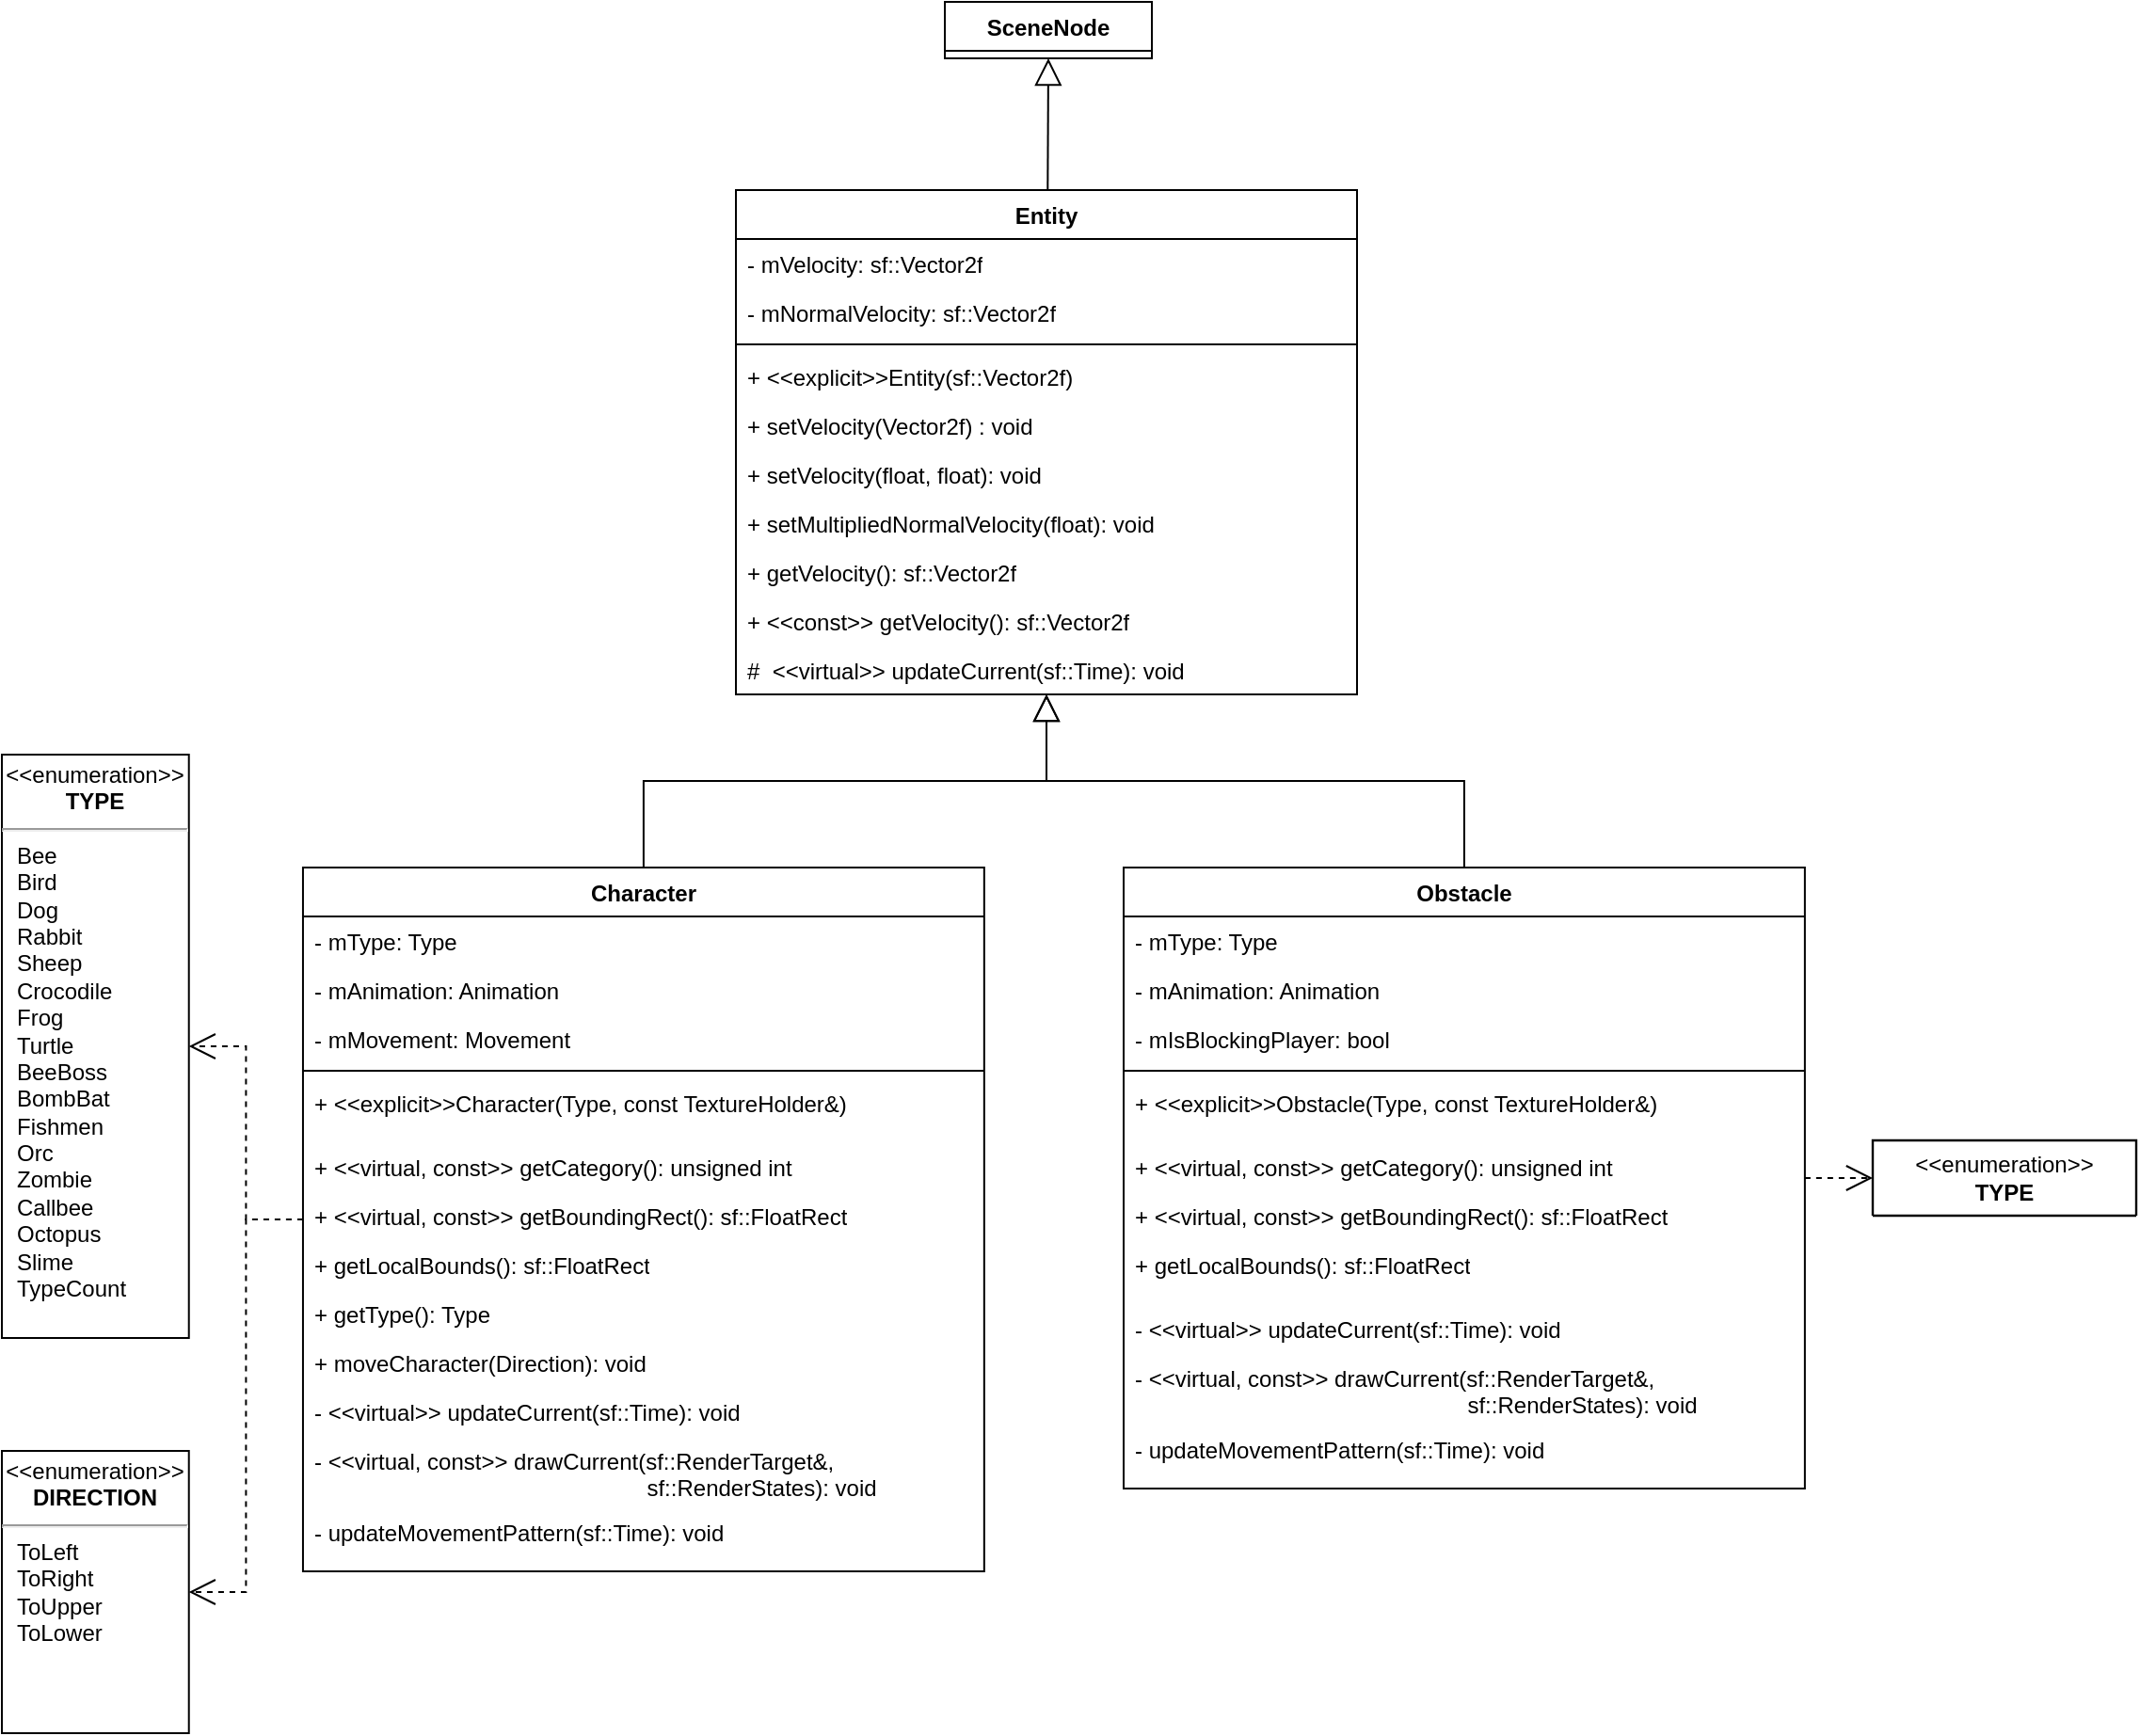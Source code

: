 <mxfile>
    <diagram id="fpd9Fu31cau4rlFF5W6Y" name="Page-1">
        <mxGraphModel dx="1935" dy="2734" grid="1" gridSize="10" guides="1" tooltips="1" connect="1" arrows="1" fold="1" page="1" pageScale="1" pageWidth="850" pageHeight="1100" math="0" shadow="0">
            <root>
                <mxCell id="0"/>
                <mxCell id="1" parent="0"/>
                <mxCell id="64" value="SceneNode" style="swimlane;fontStyle=1;align=center;verticalAlign=top;childLayout=stackLayout;horizontal=1;startSize=26;horizontalStack=0;resizeParent=1;resizeParentMax=0;resizeLast=0;collapsible=1;marginBottom=0;whiteSpace=wrap;html=1;" parent="1" vertex="1" collapsed="1">
                    <mxGeometry x="-59" y="-2050" width="110" height="30" as="geometry">
                        <mxRectangle x="170" y="720" width="330" height="34" as="alternateBounds"/>
                    </mxGeometry>
                </mxCell>
                <mxCell id="67" value="" style="line;strokeWidth=1;fillColor=none;align=left;verticalAlign=middle;spacingTop=-1;spacingLeft=3;spacingRight=3;rotatable=0;labelPosition=right;points=[];portConstraint=eastwest;strokeColor=inherit;" parent="64" vertex="1">
                    <mxGeometry y="26" width="330" height="8" as="geometry"/>
                </mxCell>
                <mxCell id="120" style="edgeStyle=none;html=1;entryX=0.5;entryY=1;entryDx=0;entryDy=0;endArrow=block;endFill=0;targetPerimeterSpacing=-1;endSize=12;" parent="1" source="132" target="64" edge="1">
                    <mxGeometry relative="1" as="geometry">
                        <mxPoint x="-4.0" y="-1960" as="sourcePoint"/>
                    </mxGeometry>
                </mxCell>
                <mxCell id="132" value="Entity" style="swimlane;fontStyle=1;align=center;verticalAlign=top;childLayout=stackLayout;horizontal=1;startSize=26;horizontalStack=0;resizeParent=1;resizeParentMax=0;resizeLast=0;collapsible=1;marginBottom=0;whiteSpace=wrap;html=1;" parent="1" vertex="1">
                    <mxGeometry x="-170.0" y="-1950" width="330" height="268" as="geometry"/>
                </mxCell>
                <mxCell id="133" value="- mVelocity: sf::Vector2f" style="text;strokeColor=none;fillColor=none;align=left;verticalAlign=top;spacingLeft=4;spacingRight=4;overflow=hidden;rotatable=0;points=[[0,0.5],[1,0.5]];portConstraint=eastwest;whiteSpace=wrap;html=1;" parent="132" vertex="1">
                    <mxGeometry y="26" width="330" height="26" as="geometry"/>
                </mxCell>
                <mxCell id="134" value="- mNormalVelocity: sf::Vector2f" style="text;strokeColor=none;fillColor=none;align=left;verticalAlign=top;spacingLeft=4;spacingRight=4;overflow=hidden;rotatable=0;points=[[0,0.5],[1,0.5]];portConstraint=eastwest;whiteSpace=wrap;html=1;" parent="132" vertex="1">
                    <mxGeometry y="52" width="330" height="26" as="geometry"/>
                </mxCell>
                <mxCell id="135" value="" style="line;strokeWidth=1;fillColor=none;align=left;verticalAlign=middle;spacingTop=-1;spacingLeft=3;spacingRight=3;rotatable=0;labelPosition=right;points=[];portConstraint=eastwest;strokeColor=inherit;" parent="132" vertex="1">
                    <mxGeometry y="78" width="330" height="8" as="geometry"/>
                </mxCell>
                <mxCell id="136" value="+ &amp;lt;&amp;lt;explicit&amp;gt;&amp;gt;Entity(sf::Vector2f)" style="text;strokeColor=none;fillColor=none;align=left;verticalAlign=top;spacingLeft=4;spacingRight=4;overflow=hidden;rotatable=0;points=[[0,0.5],[1,0.5]];portConstraint=eastwest;whiteSpace=wrap;html=1;" parent="132" vertex="1">
                    <mxGeometry y="86" width="330" height="26" as="geometry"/>
                </mxCell>
                <mxCell id="137" value="+ setVelocity(Vector2f) : void" style="text;strokeColor=none;fillColor=none;align=left;verticalAlign=top;spacingLeft=4;spacingRight=4;overflow=hidden;rotatable=0;points=[[0,0.5],[1,0.5]];portConstraint=eastwest;whiteSpace=wrap;html=1;" parent="132" vertex="1">
                    <mxGeometry y="112" width="330" height="26" as="geometry"/>
                </mxCell>
                <mxCell id="138" value="+ setVelocity(float, float): void" style="text;strokeColor=none;fillColor=none;align=left;verticalAlign=top;spacingLeft=4;spacingRight=4;overflow=hidden;rotatable=0;points=[[0,0.5],[1,0.5]];portConstraint=eastwest;whiteSpace=wrap;html=1;" parent="132" vertex="1">
                    <mxGeometry y="138" width="330" height="26" as="geometry"/>
                </mxCell>
                <mxCell id="139" value="+&amp;nbsp;setMultipliedNormalVelocity(float): void" style="text;strokeColor=none;fillColor=none;align=left;verticalAlign=top;spacingLeft=4;spacingRight=4;overflow=hidden;rotatable=0;points=[[0,0.5],[1,0.5]];portConstraint=eastwest;whiteSpace=wrap;html=1;" parent="132" vertex="1">
                    <mxGeometry y="164" width="330" height="26" as="geometry"/>
                </mxCell>
                <mxCell id="140" value="+ getVelocity(): sf::Vector2f" style="text;strokeColor=none;fillColor=none;align=left;verticalAlign=top;spacingLeft=4;spacingRight=4;overflow=hidden;rotatable=0;points=[[0,0.5],[1,0.5]];portConstraint=eastwest;whiteSpace=wrap;html=1;" parent="132" vertex="1">
                    <mxGeometry y="190" width="330" height="26" as="geometry"/>
                </mxCell>
                <mxCell id="141" value="+ &amp;lt;&amp;lt;const&amp;gt;&amp;gt; getVelocity(): sf::Vector2f" style="text;strokeColor=none;fillColor=none;align=left;verticalAlign=top;spacingLeft=4;spacingRight=4;overflow=hidden;rotatable=0;points=[[0,0.5],[1,0.5]];portConstraint=eastwest;whiteSpace=wrap;html=1;" parent="132" vertex="1">
                    <mxGeometry y="216" width="330" height="26" as="geometry"/>
                </mxCell>
                <mxCell id="142" value="#&amp;nbsp; &amp;lt;&amp;lt;virtual&amp;gt;&amp;gt; updateCurrent(sf::Time): void" style="text;strokeColor=none;fillColor=none;align=left;verticalAlign=top;spacingLeft=4;spacingRight=4;overflow=hidden;rotatable=0;points=[[0,0.5],[1,0.5]];portConstraint=eastwest;whiteSpace=wrap;html=1;" parent="132" vertex="1">
                    <mxGeometry y="242" width="330" height="26" as="geometry"/>
                </mxCell>
                <mxCell id="176" style="edgeStyle=orthogonalEdgeStyle;html=1;rounded=0;endArrow=block;endFill=0;endSize=12;" parent="1" source="143" target="132" edge="1">
                    <mxGeometry relative="1" as="geometry"/>
                </mxCell>
                <mxCell id="181" style="edgeStyle=orthogonalEdgeStyle;html=1;dashed=1;endArrow=open;endFill=0;endSize=12;rounded=0;" edge="1" parent="1" source="143" target="180">
                    <mxGeometry relative="1" as="geometry"/>
                </mxCell>
                <mxCell id="143" value="Character" style="swimlane;fontStyle=1;align=center;verticalAlign=top;childLayout=stackLayout;horizontal=1;startSize=26;horizontalStack=0;resizeParent=1;resizeParentMax=0;resizeLast=0;collapsible=1;marginBottom=0;whiteSpace=wrap;html=1;" parent="1" vertex="1">
                    <mxGeometry x="-400.025" y="-1590" width="361.94" height="374" as="geometry"/>
                </mxCell>
                <mxCell id="144" value="- mType: Type" style="text;strokeColor=none;fillColor=none;align=left;verticalAlign=top;spacingLeft=4;spacingRight=4;overflow=hidden;rotatable=0;points=[[0,0.5],[1,0.5]];portConstraint=eastwest;whiteSpace=wrap;html=1;" parent="143" vertex="1">
                    <mxGeometry y="26" width="361.94" height="26" as="geometry"/>
                </mxCell>
                <mxCell id="145" value="- mAnimation: Animation" style="text;strokeColor=none;fillColor=none;align=left;verticalAlign=top;spacingLeft=4;spacingRight=4;overflow=hidden;rotatable=0;points=[[0,0.5],[1,0.5]];portConstraint=eastwest;whiteSpace=wrap;html=1;" parent="143" vertex="1">
                    <mxGeometry y="52" width="361.94" height="26" as="geometry"/>
                </mxCell>
                <mxCell id="179" value="- mMovement: Movement" style="text;strokeColor=none;fillColor=none;align=left;verticalAlign=top;spacingLeft=4;spacingRight=4;overflow=hidden;rotatable=0;points=[[0,0.5],[1,0.5]];portConstraint=eastwest;whiteSpace=wrap;html=1;" vertex="1" parent="143">
                    <mxGeometry y="78" width="361.94" height="26" as="geometry"/>
                </mxCell>
                <mxCell id="146" value="" style="line;strokeWidth=1;fillColor=none;align=left;verticalAlign=middle;spacingTop=-1;spacingLeft=3;spacingRight=3;rotatable=0;labelPosition=right;points=[];portConstraint=eastwest;strokeColor=inherit;" parent="143" vertex="1">
                    <mxGeometry y="104" width="361.94" height="8" as="geometry"/>
                </mxCell>
                <mxCell id="147" value="+ &amp;lt;&amp;lt;explicit&amp;gt;&amp;gt;Character(Type, const TextureHolder&amp;amp;)" style="text;strokeColor=none;fillColor=none;align=left;verticalAlign=top;spacingLeft=4;spacingRight=4;overflow=hidden;rotatable=0;points=[[0,0.5],[1,0.5]];portConstraint=eastwest;whiteSpace=wrap;html=1;" parent="143" vertex="1">
                    <mxGeometry y="112" width="361.94" height="34" as="geometry"/>
                </mxCell>
                <mxCell id="148" value="+ &amp;lt;&amp;lt;virtual, const&amp;gt;&amp;gt; getCategory(): unsigned int" style="text;strokeColor=none;fillColor=none;align=left;verticalAlign=top;spacingLeft=4;spacingRight=4;overflow=hidden;rotatable=0;points=[[0,0.5],[1,0.5]];portConstraint=eastwest;whiteSpace=wrap;html=1;" parent="143" vertex="1">
                    <mxGeometry y="146" width="361.94" height="26" as="geometry"/>
                </mxCell>
                <mxCell id="149" value="+ &amp;lt;&amp;lt;virtual, const&amp;gt;&amp;gt; getBoundingRect(): sf::FloatRect" style="text;strokeColor=none;fillColor=none;align=left;verticalAlign=top;spacingLeft=4;spacingRight=4;overflow=hidden;rotatable=0;points=[[0,0.5],[1,0.5]];portConstraint=eastwest;whiteSpace=wrap;html=1;" parent="143" vertex="1">
                    <mxGeometry y="172" width="361.94" height="26" as="geometry"/>
                </mxCell>
                <mxCell id="150" value="+ getLocalBounds(): sf::FloatRect" style="text;strokeColor=none;fillColor=none;align=left;verticalAlign=top;spacingLeft=4;spacingRight=4;overflow=hidden;rotatable=0;points=[[0,0.5],[1,0.5]];portConstraint=eastwest;whiteSpace=wrap;html=1;" parent="143" vertex="1">
                    <mxGeometry y="198" width="361.94" height="26" as="geometry"/>
                </mxCell>
                <mxCell id="151" value="+ getType(): Type" style="text;strokeColor=none;fillColor=none;align=left;verticalAlign=top;spacingLeft=4;spacingRight=4;overflow=hidden;rotatable=0;points=[[0,0.5],[1,0.5]];portConstraint=eastwest;whiteSpace=wrap;html=1;" parent="143" vertex="1">
                    <mxGeometry y="224" width="361.94" height="26" as="geometry"/>
                </mxCell>
                <mxCell id="178" value="+ moveCharacter(Direction): void" style="text;strokeColor=none;fillColor=none;align=left;verticalAlign=top;spacingLeft=4;spacingRight=4;overflow=hidden;rotatable=0;points=[[0,0.5],[1,0.5]];portConstraint=eastwest;whiteSpace=wrap;html=1;" vertex="1" parent="143">
                    <mxGeometry y="250" width="361.94" height="26" as="geometry"/>
                </mxCell>
                <mxCell id="152" value="- &amp;lt;&amp;lt;virtual&amp;gt;&amp;gt; updateCurrent(sf::Time): void" style="text;strokeColor=none;fillColor=none;align=left;verticalAlign=top;spacingLeft=4;spacingRight=4;overflow=hidden;rotatable=0;points=[[0,0.5],[1,0.5]];portConstraint=eastwest;whiteSpace=wrap;html=1;" parent="143" vertex="1">
                    <mxGeometry y="276" width="361.94" height="26" as="geometry"/>
                </mxCell>
                <mxCell id="153" value="- &amp;lt;&amp;lt;virtual, const&amp;gt;&amp;gt; drawCurrent(sf::RenderTarget&amp;amp;, &lt;br&gt;&lt;span style=&quot;white-space: pre;&quot;&gt;&#9;&lt;/span&gt;&lt;span style=&quot;white-space: pre;&quot;&gt;&#9;&lt;/span&gt;&lt;span style=&quot;white-space: pre;&quot;&gt;&#9;&lt;/span&gt;&lt;span style=&quot;white-space: pre;&quot;&gt;&#9;&lt;span style=&quot;white-space: pre;&quot;&gt;&#9;&lt;span style=&quot;white-space: pre;&quot;&gt;&#9;&lt;/span&gt; &lt;/span&gt; &lt;/span&gt;&amp;nbsp; &amp;nbsp;sf::RenderStates): void" style="text;strokeColor=none;fillColor=none;align=left;verticalAlign=top;spacingLeft=4;spacingRight=4;overflow=hidden;rotatable=0;points=[[0,0.5],[1,0.5]];portConstraint=eastwest;whiteSpace=wrap;html=1;" parent="143" vertex="1">
                    <mxGeometry y="302" width="361.94" height="38" as="geometry"/>
                </mxCell>
                <mxCell id="154" value="- updateMovementPattern(sf::Time): void" style="text;strokeColor=none;fillColor=none;align=left;verticalAlign=top;spacingLeft=4;spacingRight=4;overflow=hidden;rotatable=0;points=[[0,0.5],[1,0.5]];portConstraint=eastwest;whiteSpace=wrap;html=1;" parent="143" vertex="1">
                    <mxGeometry y="340" width="361.94" height="34" as="geometry"/>
                </mxCell>
                <mxCell id="155" value="&lt;p style=&quot;margin:0px;margin-top:4px;text-align:center;&quot;&gt;&amp;lt;&amp;lt;enumeration&amp;gt;&amp;gt;&lt;br&gt;&lt;b&gt;TYPE&lt;/b&gt;&lt;/p&gt;&lt;hr&gt;&lt;p style=&quot;margin:0px;margin-left:8px;text-align:left;&quot;&gt;Bee&lt;/p&gt;&lt;p style=&quot;margin:0px;margin-left:8px;text-align:left;&quot;&gt;Bird&lt;/p&gt;&lt;p style=&quot;margin:0px;margin-left:8px;text-align:left;&quot;&gt;Dog&lt;/p&gt;&lt;p style=&quot;margin:0px;margin-left:8px;text-align:left;&quot;&gt;Rabbit&lt;/p&gt;&lt;p style=&quot;margin:0px;margin-left:8px;text-align:left;&quot;&gt;Sheep&lt;/p&gt;&lt;p style=&quot;margin:0px;margin-left:8px;text-align:left;&quot;&gt;Crocodile&lt;/p&gt;&lt;p style=&quot;margin:0px;margin-left:8px;text-align:left;&quot;&gt;Frog&lt;/p&gt;&lt;p style=&quot;margin:0px;margin-left:8px;text-align:left;&quot;&gt;Turtle&lt;/p&gt;&lt;p style=&quot;border-color: var(--border-color); margin: 0px 0px 0px 8px; text-align: left;&quot;&gt;BeeBoss&lt;/p&gt;&lt;p style=&quot;border-color: var(--border-color); margin: 0px 0px 0px 8px; text-align: left;&quot;&gt;BombBat&lt;/p&gt;&lt;p style=&quot;border-color: var(--border-color); margin: 0px 0px 0px 8px; text-align: left;&quot;&gt;Fishmen&lt;/p&gt;&lt;p style=&quot;border-color: var(--border-color); margin: 0px 0px 0px 8px; text-align: left;&quot;&gt;Orc&lt;/p&gt;&lt;p style=&quot;border-color: var(--border-color); margin: 0px 0px 0px 8px; text-align: left;&quot;&gt;Zombie&lt;/p&gt;&lt;p style=&quot;border-color: var(--border-color); margin: 0px 0px 0px 8px; text-align: left;&quot;&gt;Callbee&lt;br style=&quot;border-color: var(--border-color);&quot;&gt;&lt;/p&gt;&lt;p style=&quot;border-color: var(--border-color); margin: 0px 0px 0px 8px; text-align: left;&quot;&gt;Octopus&lt;/p&gt;&lt;p style=&quot;border-color: var(--border-color); margin: 0px 0px 0px 8px; text-align: left;&quot;&gt;Slime&lt;/p&gt;&lt;p style=&quot;border-color: var(--border-color); margin: 0px 0px 0px 8px; text-align: left;&quot;&gt;TypeCount&lt;/p&gt;" style="shape=rect;html=1;overflow=fill;whiteSpace=wrap;" parent="1" vertex="1">
                    <mxGeometry x="-560" y="-1650" width="99.36" height="310" as="geometry"/>
                </mxCell>
                <mxCell id="156" value="" style="endArrow=open;endSize=12;dashed=1;html=1;rounded=0;edgeStyle=orthogonalEdgeStyle;" parent="1" source="143" target="155" edge="1">
                    <mxGeometry width="160" relative="1" as="geometry">
                        <mxPoint x="-611.94" y="-1446" as="sourcePoint"/>
                        <mxPoint x="-451.94" y="-1446" as="targetPoint"/>
                    </mxGeometry>
                </mxCell>
                <mxCell id="177" style="edgeStyle=orthogonalEdgeStyle;html=1;rounded=0;endArrow=block;endFill=0;endSize=12;" parent="1" source="159" target="132" edge="1">
                    <mxGeometry relative="1" as="geometry"/>
                </mxCell>
                <mxCell id="159" value="Obstacle" style="swimlane;fontStyle=1;align=center;verticalAlign=top;childLayout=stackLayout;horizontal=1;startSize=26;horizontalStack=0;resizeParent=1;resizeParentMax=0;resizeLast=0;collapsible=1;marginBottom=0;whiteSpace=wrap;html=1;" parent="1" vertex="1">
                    <mxGeometry x="36.0" y="-1590" width="361.94" height="330" as="geometry"/>
                </mxCell>
                <mxCell id="160" value="- mType: Type" style="text;strokeColor=none;fillColor=none;align=left;verticalAlign=top;spacingLeft=4;spacingRight=4;overflow=hidden;rotatable=0;points=[[0,0.5],[1,0.5]];portConstraint=eastwest;whiteSpace=wrap;html=1;" parent="159" vertex="1">
                    <mxGeometry y="26" width="361.94" height="26" as="geometry"/>
                </mxCell>
                <mxCell id="161" value="- mAnimation: Animation" style="text;strokeColor=none;fillColor=none;align=left;verticalAlign=top;spacingLeft=4;spacingRight=4;overflow=hidden;rotatable=0;points=[[0,0.5],[1,0.5]];portConstraint=eastwest;whiteSpace=wrap;html=1;" parent="159" vertex="1">
                    <mxGeometry y="52" width="361.94" height="26" as="geometry"/>
                </mxCell>
                <mxCell id="162" value="- mIsBlockingPlayer: bool" style="text;strokeColor=none;fillColor=none;align=left;verticalAlign=top;spacingLeft=4;spacingRight=4;overflow=hidden;rotatable=0;points=[[0,0.5],[1,0.5]];portConstraint=eastwest;whiteSpace=wrap;html=1;" parent="159" vertex="1">
                    <mxGeometry y="78" width="361.94" height="26" as="geometry"/>
                </mxCell>
                <mxCell id="163" value="" style="line;strokeWidth=1;fillColor=none;align=left;verticalAlign=middle;spacingTop=-1;spacingLeft=3;spacingRight=3;rotatable=0;labelPosition=right;points=[];portConstraint=eastwest;strokeColor=inherit;" parent="159" vertex="1">
                    <mxGeometry y="104" width="361.94" height="8" as="geometry"/>
                </mxCell>
                <mxCell id="164" value="+ &amp;lt;&amp;lt;explicit&amp;gt;&amp;gt;Obstacle(Type, const TextureHolder&amp;amp;)" style="text;strokeColor=none;fillColor=none;align=left;verticalAlign=top;spacingLeft=4;spacingRight=4;overflow=hidden;rotatable=0;points=[[0,0.5],[1,0.5]];portConstraint=eastwest;whiteSpace=wrap;html=1;" parent="159" vertex="1">
                    <mxGeometry y="112" width="361.94" height="34" as="geometry"/>
                </mxCell>
                <mxCell id="165" value="+ &amp;lt;&amp;lt;virtual, const&amp;gt;&amp;gt; getCategory(): unsigned int" style="text;strokeColor=none;fillColor=none;align=left;verticalAlign=top;spacingLeft=4;spacingRight=4;overflow=hidden;rotatable=0;points=[[0,0.5],[1,0.5]];portConstraint=eastwest;whiteSpace=wrap;html=1;" parent="159" vertex="1">
                    <mxGeometry y="146" width="361.94" height="26" as="geometry"/>
                </mxCell>
                <mxCell id="166" value="+ &amp;lt;&amp;lt;virtual, const&amp;gt;&amp;gt; getBoundingRect(): sf::FloatRect" style="text;strokeColor=none;fillColor=none;align=left;verticalAlign=top;spacingLeft=4;spacingRight=4;overflow=hidden;rotatable=0;points=[[0,0.5],[1,0.5]];portConstraint=eastwest;whiteSpace=wrap;html=1;" parent="159" vertex="1">
                    <mxGeometry y="172" width="361.94" height="26" as="geometry"/>
                </mxCell>
                <mxCell id="167" value="+ getLocalBounds(): sf::FloatRect" style="text;strokeColor=none;fillColor=none;align=left;verticalAlign=top;spacingLeft=4;spacingRight=4;overflow=hidden;rotatable=0;points=[[0,0.5],[1,0.5]];portConstraint=eastwest;whiteSpace=wrap;html=1;" parent="159" vertex="1">
                    <mxGeometry y="198" width="361.94" height="34" as="geometry"/>
                </mxCell>
                <mxCell id="168" value="- &amp;lt;&amp;lt;virtual&amp;gt;&amp;gt; updateCurrent(sf::Time): void" style="text;strokeColor=none;fillColor=none;align=left;verticalAlign=top;spacingLeft=4;spacingRight=4;overflow=hidden;rotatable=0;points=[[0,0.5],[1,0.5]];portConstraint=eastwest;whiteSpace=wrap;html=1;" parent="159" vertex="1">
                    <mxGeometry y="232" width="361.94" height="26" as="geometry"/>
                </mxCell>
                <mxCell id="169" value="- &amp;lt;&amp;lt;virtual, const&amp;gt;&amp;gt; drawCurrent(sf::RenderTarget&amp;amp;, &lt;br&gt;&lt;span style=&quot;white-space: pre;&quot;&gt;&#9;&lt;/span&gt;&lt;span style=&quot;white-space: pre;&quot;&gt;&#9;&lt;/span&gt;&lt;span style=&quot;white-space: pre;&quot;&gt;&#9;&lt;/span&gt;&lt;span style=&quot;white-space: pre;&quot;&gt;&#9;&lt;span style=&quot;white-space: pre;&quot;&gt;&#9;&lt;span style=&quot;white-space: pre;&quot;&gt;&#9;&lt;/span&gt; &lt;/span&gt; &lt;/span&gt;&amp;nbsp; &amp;nbsp;sf::RenderStates): void" style="text;strokeColor=none;fillColor=none;align=left;verticalAlign=top;spacingLeft=4;spacingRight=4;overflow=hidden;rotatable=0;points=[[0,0.5],[1,0.5]];portConstraint=eastwest;whiteSpace=wrap;html=1;" parent="159" vertex="1">
                    <mxGeometry y="258" width="361.94" height="38" as="geometry"/>
                </mxCell>
                <mxCell id="170" value="- updateMovementPattern(sf::Time): void" style="text;strokeColor=none;fillColor=none;align=left;verticalAlign=top;spacingLeft=4;spacingRight=4;overflow=hidden;rotatable=0;points=[[0,0.5],[1,0.5]];portConstraint=eastwest;whiteSpace=wrap;html=1;" parent="159" vertex="1">
                    <mxGeometry y="296" width="361.94" height="34" as="geometry"/>
                </mxCell>
                <mxCell id="171" value="" style="endArrow=open;endSize=12;dashed=1;html=1;rounded=0;" parent="1" source="159" target="172" edge="1">
                    <mxGeometry x="-0.132" y="22" width="160" relative="1" as="geometry">
                        <mxPoint x="940.94" y="-566" as="sourcePoint"/>
                        <mxPoint x="1305.94" y="-815.103" as="targetPoint"/>
                        <mxPoint as="offset"/>
                    </mxGeometry>
                </mxCell>
                <mxCell id="172" value="&amp;lt;&amp;lt;enumeration&amp;gt;&amp;gt;&lt;br style=&quot;border-color: var(--border-color);&quot;&gt;&lt;b style=&quot;border-color: var(--border-color);&quot;&gt;TYPE&lt;/b&gt;" style="swimlane;fontStyle=0;childLayout=stackLayout;horizontal=1;startSize=40;horizontalStack=0;resizeParent=1;resizeParentMax=0;resizeLast=0;collapsible=1;marginBottom=0;whiteSpace=wrap;html=1;fillColor=none;strokeWidth=1.2;gradientColor=none;" parent="1" collapsed="1" vertex="1">
                    <mxGeometry x="434" y="-1445" width="140" height="40" as="geometry">
                        <mxRectangle x="540" y="-1008" width="140" height="1330" as="alternateBounds"/>
                    </mxGeometry>
                </mxCell>
                <mxCell id="173" value="&lt;p style=&quot;border-color: var(--border-color); margin: 0px 0px 0px 8px;&quot;&gt;fence,&lt;/p&gt;&lt;p style=&quot;border-color: var(--border-color); margin: 0px 0px 0px 8px;&quot;&gt;campfire1,&lt;/p&gt;&lt;p style=&quot;border-color: var(--border-color); margin: 0px 0px 0px 8px;&quot;&gt;campfire2,&lt;/p&gt;&lt;p style=&quot;border-color: var(--border-color); margin: 0px 0px 0px 8px;&quot;&gt;pointer1,&lt;/p&gt;&lt;p style=&quot;border-color: var(--border-color); margin: 0px 0px 0px 8px;&quot;&gt;pointer2,&lt;/p&gt;&lt;p style=&quot;border-color: var(--border-color); margin: 0px 0px 0px 8px;&quot;&gt;stone1,&lt;/p&gt;&lt;p style=&quot;border-color: var(--border-color); margin: 0px 0px 0px 8px;&quot;&gt;stone2,&lt;/p&gt;&lt;p style=&quot;border-color: var(--border-color); margin: 0px 0px 0px 8px;&quot;&gt;stone3,&lt;/p&gt;&lt;p style=&quot;border-color: var(--border-color); margin: 0px 0px 0px 8px;&quot;&gt;stone4,&lt;/p&gt;&lt;p style=&quot;border-color: var(--border-color); margin: 0px 0px 0px 8px;&quot;&gt;stone5,&lt;/p&gt;&lt;p style=&quot;border-color: var(--border-color); margin: 0px 0px 0px 8px;&quot;&gt;grass1,&lt;/p&gt;&lt;p style=&quot;border-color: var(--border-color); margin: 0px 0px 0px 8px;&quot;&gt;grass2,&lt;/p&gt;&lt;p style=&quot;border-color: var(--border-color); margin: 0px 0px 0px 8px;&quot;&gt;grass3,&lt;/p&gt;&lt;p style=&quot;border-color: var(--border-color); margin: 0px 0px 0px 8px;&quot;&gt;grass4,&lt;/p&gt;&lt;p style=&quot;border-color: var(--border-color); margin: 0px 0px 0px 8px;&quot;&gt;grass5,&lt;/p&gt;&lt;p style=&quot;border-color: var(--border-color); margin: 0px 0px 0px 8px;&quot;&gt;bush1,&lt;/p&gt;&lt;p style=&quot;border-color: var(--border-color); margin: 0px 0px 0px 8px;&quot;&gt;bush2,&lt;/p&gt;&lt;p style=&quot;border-color: var(--border-color); margin: 0px 0px 0px 8px;&quot;&gt;bush3,&lt;/p&gt;&lt;p style=&quot;border-color: var(--border-color); margin: 0px 0px 0px 8px;&quot;&gt;bush4,&lt;/p&gt;&lt;p style=&quot;border-color: var(--border-color); margin: 0px 0px 0px 8px;&quot;&gt;flower1,&lt;/p&gt;&lt;p style=&quot;border-color: var(--border-color); margin: 0px 0px 0px 8px;&quot;&gt;flower2,&lt;/p&gt;&lt;p style=&quot;border-color: var(--border-color); margin: 0px 0px 0px 8px;&quot;&gt;flower3,&lt;/p&gt;&lt;p style=&quot;border-color: var(--border-color); margin: 0px 0px 0px 8px;&quot;&gt;flower4,&lt;/p&gt;&lt;p style=&quot;border-color: var(--border-color); margin: 0px 0px 0px 8px;&quot;&gt;butterfly1,&lt;/p&gt;&lt;p style=&quot;border-color: var(--border-color); margin: 0px 0px 0px 8px;&quot;&gt;butterfly2,&lt;/p&gt;&lt;p style=&quot;border-color: var(--border-color); margin: 0px 0px 0px 8px;&quot;&gt;butterfly3,&lt;/p&gt;&lt;p style=&quot;border-color: var(--border-color); margin: 0px 0px 0px 8px;&quot;&gt;butterfly4,&lt;/p&gt;&lt;p style=&quot;border-color: var(--border-color); margin: 0px 0px 0px 8px;&quot;&gt;tent,&lt;/p&gt;&lt;p style=&quot;border-color: var(--border-color); margin: 0px 0px 0px 8px;&quot;&gt;tree1,&lt;/p&gt;&lt;p style=&quot;border-color: var(--border-color); margin: 0px 0px 0px 8px;&quot;&gt;tree2,&lt;/p&gt;&lt;p style=&quot;border-color: var(--border-color); margin: 0px 0px 0px 8px;&quot;&gt;log,&lt;/p&gt;&lt;p style=&quot;border-color: var(--border-color); margin: 0px 0px 0px 8px;&quot;&gt;lamp,&lt;/p&gt;&lt;p style=&quot;border-color: var(--border-color); margin: 0px 0px 0px 8px;&quot;&gt;dirt1,&lt;/p&gt;&lt;p style=&quot;border-color: var(--border-color); margin: 0px 0px 0px 8px;&quot;&gt;dirt2,&lt;/p&gt;&lt;p style=&quot;border-color: var(--border-color); margin: 0px 0px 0px 8px;&quot;&gt;dirt3,&lt;/p&gt;&lt;p style=&quot;border-color: var(--border-color); margin: 0px 0px 0px 8px;&quot;&gt;box1,&lt;/p&gt;&lt;p style=&quot;border-color: var(--border-color); margin: 0px 0px 0px 8px;&quot;&gt;box2,&lt;/p&gt;&lt;p style=&quot;border-color: var(--border-color); margin: 0px 0px 0px 8px;&quot;&gt;box3,&lt;/p&gt;&lt;p style=&quot;border-color: var(--border-color); margin: 0px 0px 0px 8px;&quot;&gt;gy_log,&lt;/p&gt;&lt;p style=&quot;border-color: var(--border-color); margin: 0px 0px 0px 8px;&quot;&gt;gy_tree1,&lt;/p&gt;&lt;p style=&quot;border-color: var(--border-color); margin: 0px 0px 0px 8px;&quot;&gt;gy_tree2,&lt;/p&gt;&lt;p style=&quot;border-color: var(--border-color); margin: 0px 0px 0px 8px;&quot;&gt;gy_tree3,&lt;/p&gt;&lt;p style=&quot;border-color: var(--border-color); margin: 0px 0px 0px 8px;&quot;&gt;gy_tree4,&lt;/p&gt;&lt;p style=&quot;border-color: var(--border-color); margin: 0px 0px 0px 8px;&quot;&gt;gy_grass1,&lt;/p&gt;&lt;p style=&quot;border-color: var(--border-color); margin: 0px 0px 0px 8px;&quot;&gt;gy_grass2,&lt;/p&gt;&lt;p style=&quot;border-color: var(--border-color); margin: 0px 0px 0px 8px;&quot;&gt;gy_grass3,&lt;/p&gt;&lt;p style=&quot;border-color: var(--border-color); margin: 0px 0px 0px 8px;&quot;&gt;gy_grass4,&lt;/p&gt;&lt;p style=&quot;border-color: var(--border-color); margin: 0px 0px 0px 8px;&quot;&gt;gy_grass5,&lt;/p&gt;&lt;p style=&quot;border-color: var(--border-color); margin: 0px 0px 0px 8px;&quot;&gt;bone1,&lt;/p&gt;&lt;p style=&quot;border-color: var(--border-color); margin: 0px 0px 0px 8px;&quot;&gt;bone2,&lt;/p&gt;&lt;p style=&quot;border-color: var(--border-color); margin: 0px 0px 0px 8px;&quot;&gt;bone3,&lt;/p&gt;&lt;p style=&quot;border-color: var(--border-color); margin: 0px 0px 0px 8px;&quot;&gt;bone4,&lt;/p&gt;&lt;p style=&quot;border-color: var(--border-color); margin: 0px 0px 0px 8px;&quot;&gt;lantern,&lt;/p&gt;&lt;p style=&quot;border-color: var(--border-color); margin: 0px 0px 0px 8px;&quot;&gt;gy_fence,&lt;/p&gt;&lt;p style=&quot;border-color: var(--border-color); margin: 0px 0px 0px 8px;&quot;&gt;statue1,&lt;/p&gt;&lt;p style=&quot;border-color: var(--border-color); margin: 0px 0px 0px 8px;&quot;&gt;statue2,&lt;/p&gt;&lt;p style=&quot;border-color: var(--border-color); margin: 0px 0px 0px 8px;&quot;&gt;statue3,&lt;/p&gt;&lt;p style=&quot;border-color: var(--border-color); margin: 0px 0px 0px 8px;&quot;&gt;statue4,&lt;/p&gt;&lt;p style=&quot;border-color: var(--border-color); margin: 0px 0px 0px 8px;&quot;&gt;statue5,&lt;/p&gt;&lt;p style=&quot;border-color: var(--border-color); margin: 0px 0px 0px 8px;&quot;&gt;statue6,&lt;/p&gt;&lt;p style=&quot;border-color: var(--border-color); margin: 0px 0px 0px 8px;&quot;&gt;rv_grass1,&lt;/p&gt;&lt;p style=&quot;border-color: var(--border-color); margin: 0px 0px 0px 8px;&quot;&gt;rv_grass2,&lt;/p&gt;&lt;p style=&quot;border-color: var(--border-color); margin: 0px 0px 0px 8px;&quot;&gt;rv_grass3,&lt;/p&gt;&lt;p style=&quot;border-color: var(--border-color); margin: 0px 0px 0px 8px;&quot;&gt;rv_grass4,&lt;/p&gt;&lt;p style=&quot;border-color: var(--border-color); margin: 0px 0px 0px 8px;&quot;&gt;rv_grass5,&lt;/p&gt;&lt;p style=&quot;border-color: var(--border-color); margin: 0px 0px 0px 8px;&quot;&gt;rv_stone1,&lt;/p&gt;&lt;p style=&quot;border-color: var(--border-color); margin: 0px 0px 0px 8px;&quot;&gt;rv_stone2,&lt;/p&gt;&lt;p style=&quot;border-color: var(--border-color); margin: 0px 0px 0px 8px;&quot;&gt;rv_stone3,&lt;/p&gt;&lt;p style=&quot;border-color: var(--border-color); margin: 0px 0px 0px 8px;&quot;&gt;rv_stone4,&lt;/p&gt;&lt;p style=&quot;border-color: var(--border-color); margin: 0px 0px 0px 8px;&quot;&gt;rv_stone5,&lt;/p&gt;&lt;p style=&quot;border-color: var(--border-color); margin: 0px 0px 0px 8px;&quot;&gt;jump_log,&lt;/p&gt;&lt;p style=&quot;border-color: var(--border-color); margin: 0px 0px 0px 8px;&quot;&gt;sw_tree1,&lt;/p&gt;&lt;p style=&quot;border-color: var(--border-color); margin: 0px 0px 0px 8px;&quot;&gt;sw_tre2,&lt;/p&gt;&lt;p style=&quot;border-color: var(--border-color); margin: 0px 0px 0px 8px;&quot;&gt;torch,&lt;/p&gt;&lt;p style=&quot;border-color: var(--border-color); margin: 0px 0px 0px 8px;&quot;&gt;sw_grass1,&lt;/p&gt;&lt;p style=&quot;border-color: var(--border-color); margin: 0px 0px 0px 8px;&quot;&gt;sw_grass2,&lt;/p&gt;&lt;p style=&quot;border-color: var(--border-color); margin: 0px 0px 0px 8px;&quot;&gt;sw_grass3,&lt;/p&gt;&lt;p style=&quot;border-color: var(--border-color); margin: 0px 0px 0px 8px;&quot;&gt;sw_grass4,&lt;/p&gt;&lt;p style=&quot;border-color: var(--border-color); margin: 0px 0px 0px 8px;&quot;&gt;sw_grass5,&lt;/p&gt;&lt;p style=&quot;border-color: var(--border-color); margin: 0px 0px 0px 8px;&quot;&gt;sw_stone1,&lt;/p&gt;&lt;p style=&quot;border-color: var(--border-color); margin: 0px 0px 0px 8px;&quot;&gt;sw_stone2,&lt;/p&gt;&lt;p style=&quot;border-color: var(--border-color); margin: 0px 0px 0px 8px;&quot;&gt;sw_stone3,&lt;/p&gt;&lt;p style=&quot;border-color: var(--border-color); margin: 0px 0px 0px 8px;&quot;&gt;sw_stone4,&lt;/p&gt;&lt;p style=&quot;border-color: var(--border-color); margin: 0px 0px 0px 8px;&quot;&gt;sw_stone5,&lt;/p&gt;&lt;p style=&quot;border-color: var(--border-color); margin: 0px 0px 0px 8px;&quot;&gt;sw_pointer1,&lt;/p&gt;&lt;p style=&quot;border-color: var(--border-color); margin: 0px 0px 0px 8px;&quot;&gt;sw_pointer2,&lt;/p&gt;&lt;p style=&quot;border-color: var(--border-color); margin: 0px 0px 0px 8px;&quot;&gt;well,&lt;/p&gt;" style="text;align=left;verticalAlign=top;spacingLeft=4;spacingRight=4;overflow=hidden;rotatable=0;points=[[0,0.5],[1,0.5]];portConstraint=eastwest;whiteSpace=wrap;html=1;strokeColor=default;fillColor=default;strokeWidth=1.2;" parent="172" vertex="1">
                    <mxGeometry y="40" width="140" height="1290" as="geometry"/>
                </mxCell>
                <mxCell id="180" value="&lt;p style=&quot;margin:0px;margin-top:4px;text-align:center;&quot;&gt;&amp;lt;&amp;lt;enumeration&amp;gt;&amp;gt;&lt;br&gt;&lt;b&gt;DIRECTION&lt;/b&gt;&lt;/p&gt;&lt;hr&gt;&lt;p style=&quot;margin:0px;margin-left:8px;text-align:left;&quot;&gt;ToLeft&lt;/p&gt;&lt;p style=&quot;margin:0px;margin-left:8px;text-align:left;&quot;&gt;ToRight&lt;/p&gt;&lt;p style=&quot;margin:0px;margin-left:8px;text-align:left;&quot;&gt;ToUpper&lt;/p&gt;&lt;p style=&quot;margin:0px;margin-left:8px;text-align:left;&quot;&gt;ToLower&lt;/p&gt;" style="shape=rect;html=1;overflow=fill;whiteSpace=wrap;" vertex="1" parent="1">
                    <mxGeometry x="-560" y="-1280" width="99.36" height="150" as="geometry"/>
                </mxCell>
            </root>
        </mxGraphModel>
    </diagram>
</mxfile>
